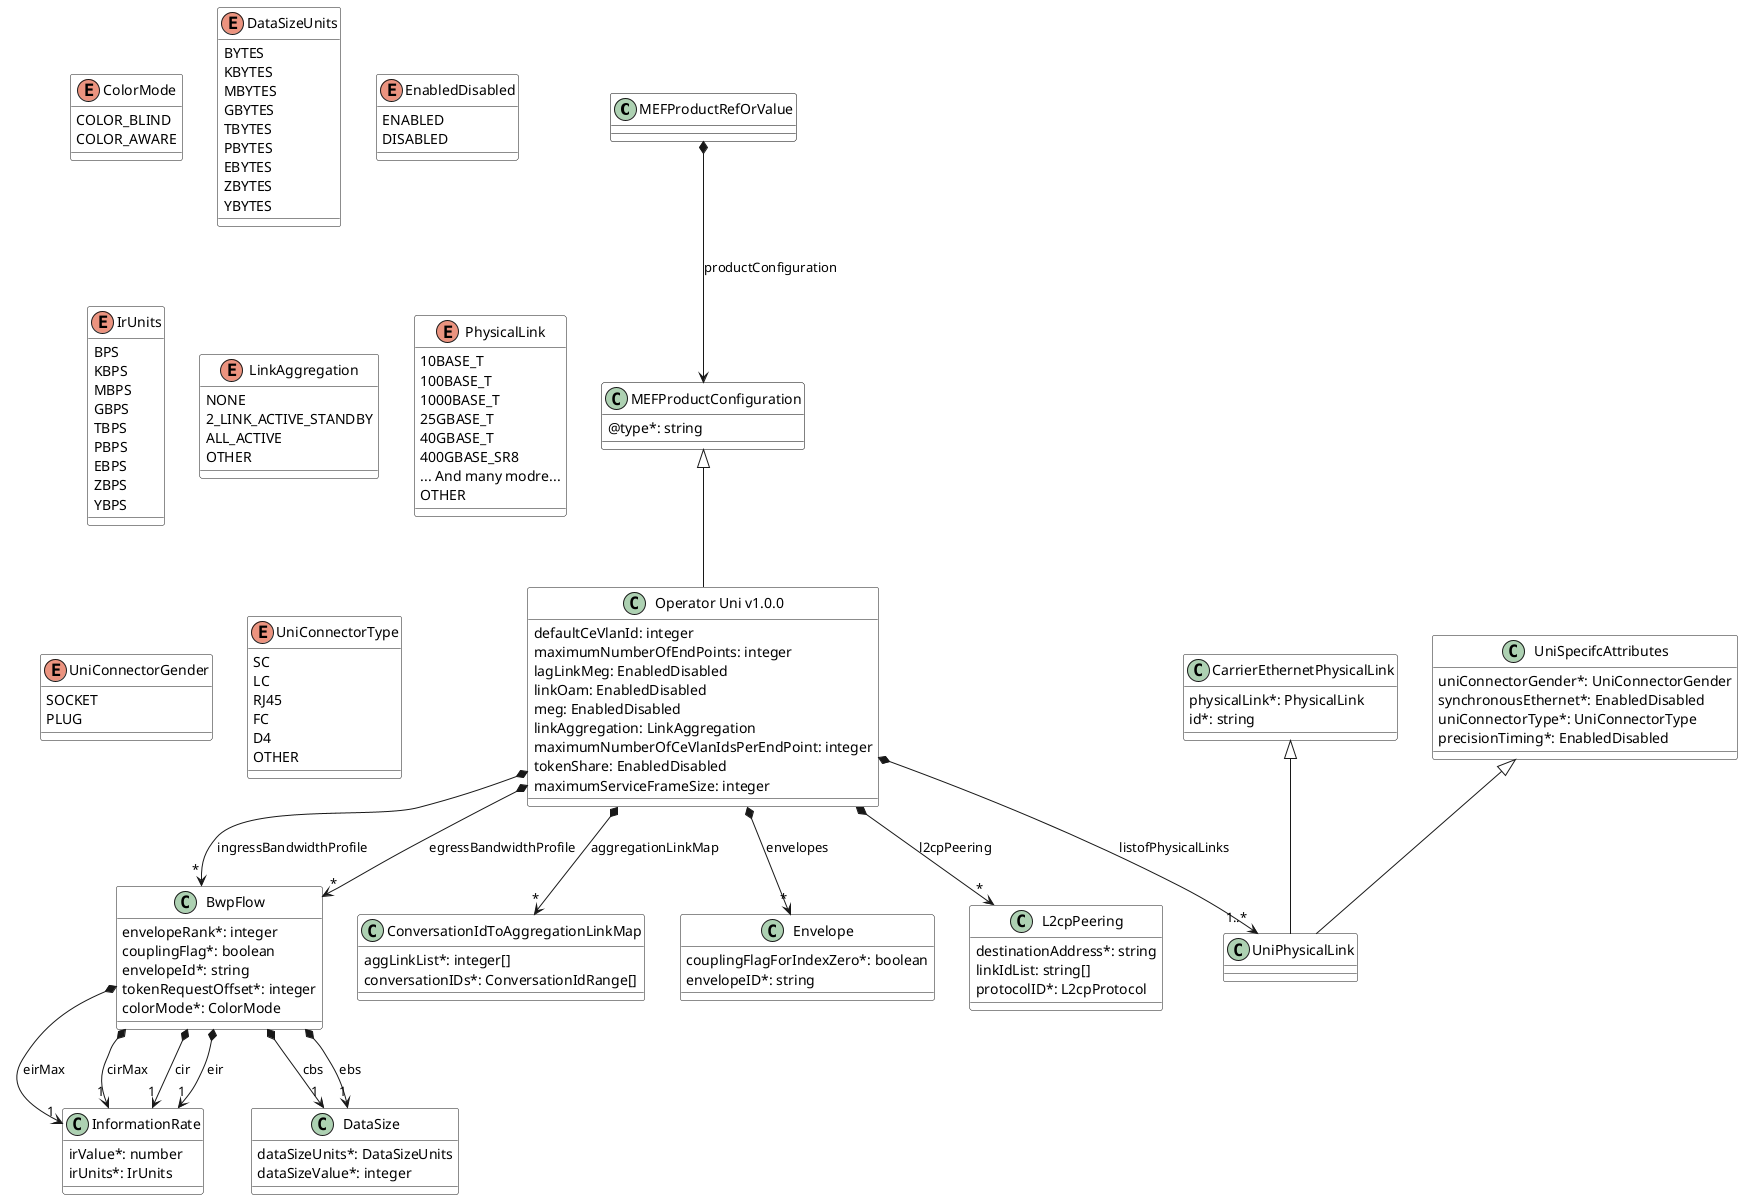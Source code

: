 @startuml
skinparam {
    ClassBackgroundColor White
    ClassBorderColor<<API>> Black
}

hide  <<API>> stereotype

class MEFProductRefOrValue<<API>> {

}

class MEFProductConfiguration<<API>> {

    @type*: string 
}

MEFProductRefOrValue *--> MEFProductConfiguration : productConfiguration


class BwpFlow {

    envelopeRank*: integer 
    couplingFlag*: boolean 
    envelopeId*: string 
    tokenRequestOffset*: integer 
    colorMode*: ColorMode 
}

BwpFlow *-->"1" InformationRate : eirMax
BwpFlow *-->"1" InformationRate : cirMax
BwpFlow *-->"1" DataSize : cbs
BwpFlow *-->"1" DataSize : ebs
BwpFlow *-->"1" InformationRate : cir
BwpFlow *-->"1" InformationRate : eir


class CarrierEthernetPhysicalLink {

    physicalLink*: PhysicalLink 
    id*: string 
}



enum ColorMode {

    COLOR_BLIND
    COLOR_AWARE
}


class ConversationIdToAggregationLinkMap {

    aggLinkList*: integer[] 
    conversationIDs*: ConversationIdRange[]
}


class DataSize {

    dataSizeUnits*: DataSizeUnits 
    dataSizeValue*: integer 
}



enum DataSizeUnits {

    BYTES
    KBYTES
    MBYTES
    GBYTES
    TBYTES
    PBYTES
    EBYTES
    ZBYTES
    YBYTES
}
enum EnabledDisabled {

    ENABLED
    DISABLED
}
class Envelope {

    couplingFlagForIndexZero*: boolean 
    envelopeID*: string 
}



class InformationRate {

    irValue*: number 
    irUnits*: IrUnits 
}



enum IrUnits {

    BPS
    KBPS
    MBPS
    GBPS
    TBPS
    PBPS
    EBPS
    ZBPS
    YBPS
}
class L2cpPeering {

    destinationAddress*: string 
    linkIdList: string[] 
    protocolID*: L2cpProtocol
}

enum LinkAggregation {

    NONE
    2_LINK_ACTIVE_STANDBY
    ALL_ACTIVE
    OTHER
}


class OperatorUni as "Operator Uni v1.0.0" {

    defaultCeVlanId: integer 
    maximumNumberOfEndPoints: integer 
    lagLinkMeg: EnabledDisabled 
    linkOam: EnabledDisabled 
    meg: EnabledDisabled 
    linkAggregation: LinkAggregation 
    maximumNumberOfCeVlanIdsPerEndPoint: integer 
    tokenShare: EnabledDisabled 
    maximumServiceFrameSize: integer 
}
MEFProductConfiguration <|-- OperatorUni

OperatorUni *-->"*" ConversationIdToAggregationLinkMap : aggregationLinkMap
OperatorUni *-->"*" BwpFlow : ingressBandwidthProfile
OperatorUni *-->"1..*" UniPhysicalLink : listofPhysicalLinks
OperatorUni *-->"*" BwpFlow : egressBandwidthProfile
OperatorUni *-->"*" L2cpPeering : l2cpPeering
OperatorUni *-->"*" Envelope : envelopes


enum PhysicalLink {

    10BASE_T
    100BASE_T
    1000BASE_T
    25GBASE_T
    40GBASE_T
    400GBASE_SR8
    ... And many modre...
    OTHER
}
enum UniConnectorGender {

    SOCKET
    PLUG
}
enum UniConnectorType {

    SC
    LC
    RJ45
    FC
    D4
    OTHER
}
class UniPhysicalLink {

}
CarrierEthernetPhysicalLink <|-- UniPhysicalLink
UniSpecifcAttributes <|-- UniPhysicalLink



class UniSpecifcAttributes {

    uniConnectorGender*: UniConnectorGender 
    synchronousEthernet*: EnabledDisabled 
    uniConnectorType*: UniConnectorType 
    precisionTiming*: EnabledDisabled 
}



@enduml
